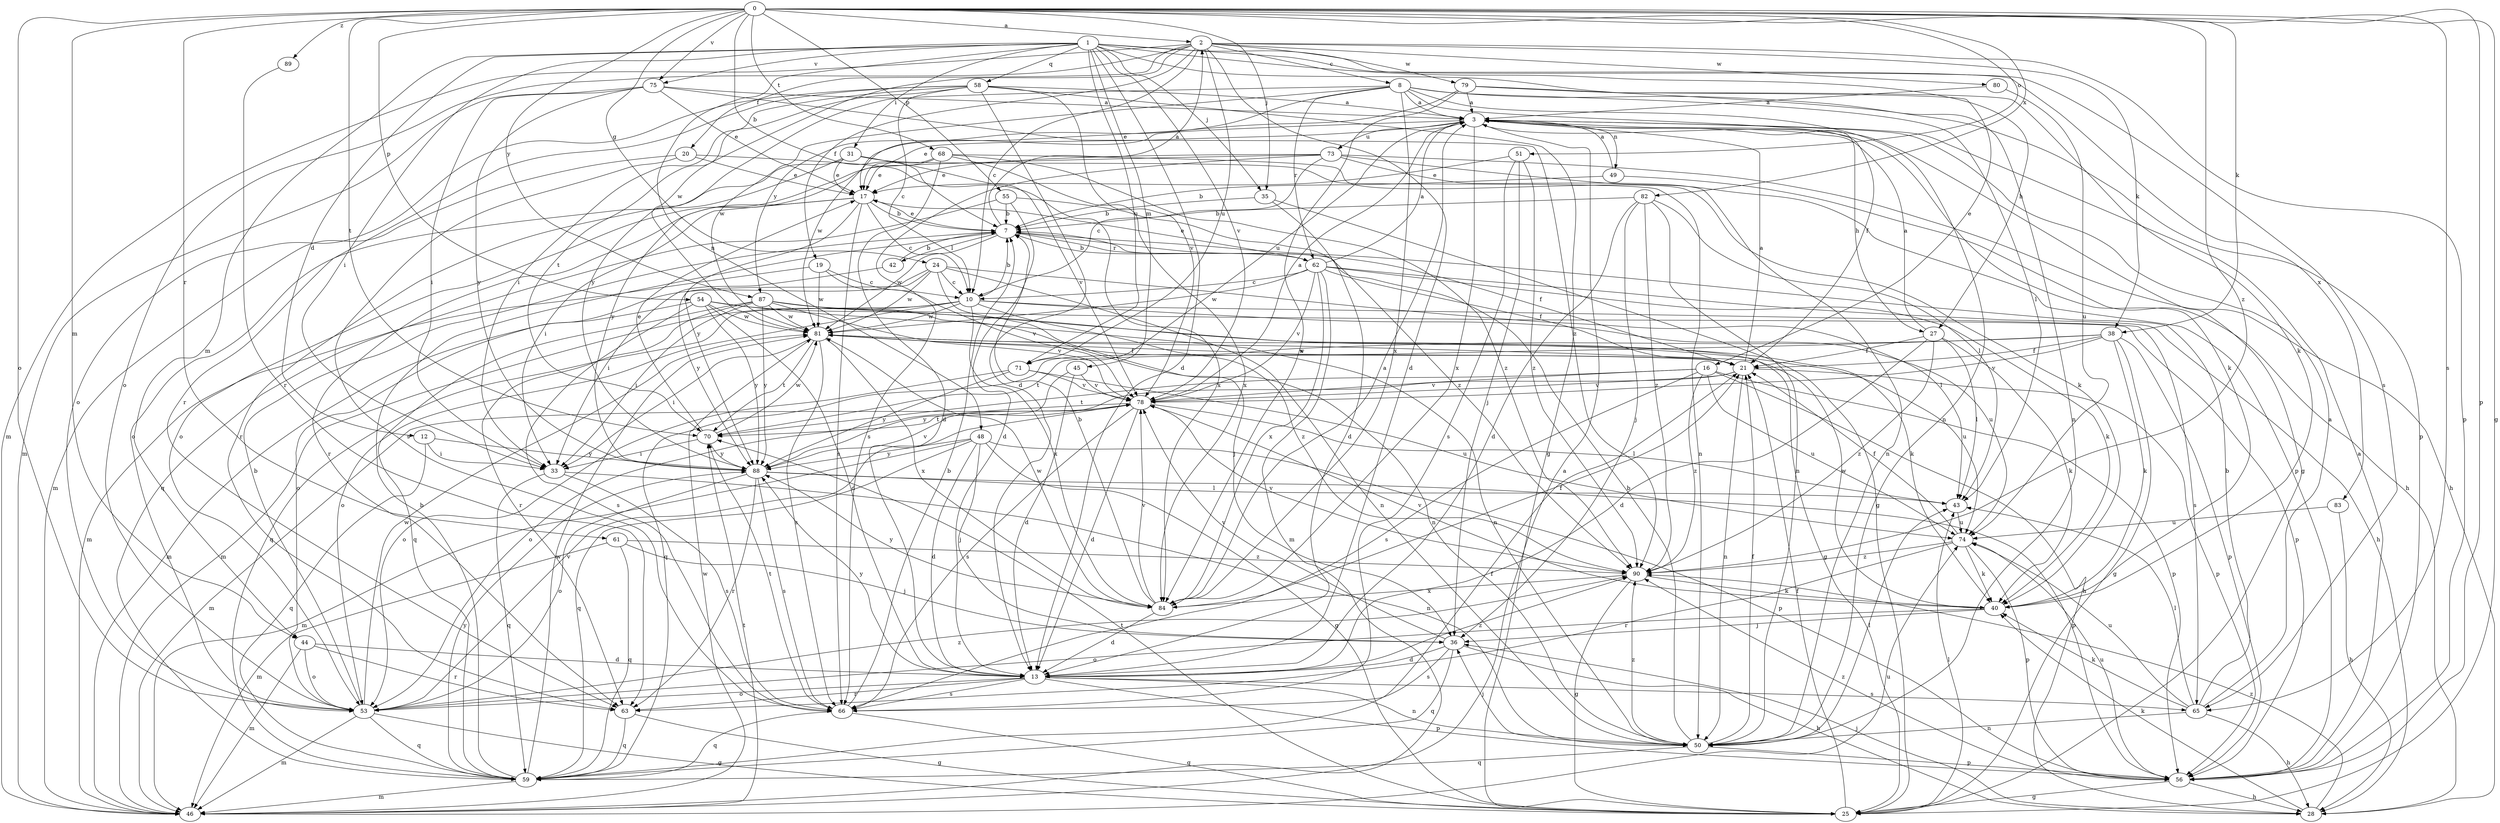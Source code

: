 strict digraph  {
0;
1;
2;
3;
7;
8;
10;
12;
13;
16;
17;
19;
20;
21;
24;
25;
27;
28;
31;
33;
35;
36;
38;
40;
42;
43;
44;
45;
46;
48;
49;
50;
51;
53;
54;
55;
56;
58;
59;
61;
62;
63;
65;
66;
68;
70;
71;
73;
74;
75;
78;
79;
80;
81;
82;
83;
84;
87;
88;
89;
90;
0 -> 2  [label=a];
0 -> 7  [label=b];
0 -> 24  [label=g];
0 -> 25  [label=g];
0 -> 35  [label=j];
0 -> 38  [label=k];
0 -> 44  [label=m];
0 -> 51  [label=o];
0 -> 53  [label=o];
0 -> 54  [label=p];
0 -> 55  [label=p];
0 -> 56  [label=p];
0 -> 61  [label=r];
0 -> 65  [label=s];
0 -> 68  [label=t];
0 -> 70  [label=t];
0 -> 75  [label=v];
0 -> 82  [label=x];
0 -> 87  [label=y];
0 -> 89  [label=z];
0 -> 90  [label=z];
1 -> 12  [label=d];
1 -> 13  [label=d];
1 -> 16  [label=e];
1 -> 27  [label=h];
1 -> 31  [label=i];
1 -> 33  [label=i];
1 -> 35  [label=j];
1 -> 44  [label=m];
1 -> 45  [label=m];
1 -> 48  [label=n];
1 -> 58  [label=q];
1 -> 65  [label=s];
1 -> 71  [label=u];
1 -> 75  [label=v];
1 -> 78  [label=v];
1 -> 83  [label=x];
2 -> 8  [label=c];
2 -> 10  [label=c];
2 -> 13  [label=d];
2 -> 19  [label=f];
2 -> 20  [label=f];
2 -> 38  [label=k];
2 -> 46  [label=m];
2 -> 53  [label=o];
2 -> 56  [label=p];
2 -> 71  [label=u];
2 -> 79  [label=w];
2 -> 80  [label=w];
2 -> 81  [label=w];
3 -> 17  [label=e];
3 -> 25  [label=g];
3 -> 27  [label=h];
3 -> 40  [label=k];
3 -> 49  [label=n];
3 -> 71  [label=u];
3 -> 73  [label=u];
3 -> 81  [label=w];
3 -> 84  [label=x];
7 -> 2  [label=a];
7 -> 17  [label=e];
7 -> 21  [label=f];
7 -> 42  [label=l];
7 -> 62  [label=r];
7 -> 81  [label=w];
8 -> 3  [label=a];
8 -> 21  [label=f];
8 -> 43  [label=l];
8 -> 50  [label=n];
8 -> 56  [label=p];
8 -> 62  [label=r];
8 -> 81  [label=w];
8 -> 84  [label=x];
8 -> 87  [label=y];
8 -> 88  [label=y];
10 -> 7  [label=b];
10 -> 46  [label=m];
10 -> 53  [label=o];
10 -> 59  [label=q];
10 -> 65  [label=s];
10 -> 74  [label=u];
10 -> 81  [label=w];
10 -> 84  [label=x];
10 -> 90  [label=z];
12 -> 33  [label=i];
12 -> 59  [label=q];
12 -> 88  [label=y];
13 -> 50  [label=n];
13 -> 53  [label=o];
13 -> 56  [label=p];
13 -> 63  [label=r];
13 -> 65  [label=s];
13 -> 66  [label=s];
13 -> 88  [label=y];
13 -> 90  [label=z];
16 -> 28  [label=h];
16 -> 56  [label=p];
16 -> 66  [label=s];
16 -> 70  [label=t];
16 -> 74  [label=u];
16 -> 78  [label=v];
16 -> 90  [label=z];
17 -> 7  [label=b];
17 -> 10  [label=c];
17 -> 33  [label=i];
17 -> 63  [label=r];
17 -> 66  [label=s];
17 -> 88  [label=y];
19 -> 10  [label=c];
19 -> 46  [label=m];
19 -> 78  [label=v];
19 -> 81  [label=w];
20 -> 17  [label=e];
20 -> 46  [label=m];
20 -> 66  [label=s];
20 -> 84  [label=x];
21 -> 3  [label=a];
21 -> 50  [label=n];
21 -> 53  [label=o];
21 -> 56  [label=p];
21 -> 78  [label=v];
21 -> 81  [label=w];
24 -> 10  [label=c];
24 -> 36  [label=j];
24 -> 43  [label=l];
24 -> 50  [label=n];
24 -> 53  [label=o];
24 -> 81  [label=w];
24 -> 88  [label=y];
25 -> 21  [label=f];
25 -> 43  [label=l];
25 -> 70  [label=t];
27 -> 3  [label=a];
27 -> 13  [label=d];
27 -> 21  [label=f];
27 -> 40  [label=k];
27 -> 43  [label=l];
27 -> 90  [label=z];
28 -> 36  [label=j];
28 -> 40  [label=k];
28 -> 90  [label=z];
31 -> 17  [label=e];
31 -> 50  [label=n];
31 -> 53  [label=o];
31 -> 63  [label=r];
31 -> 78  [label=v];
33 -> 50  [label=n];
33 -> 59  [label=q];
33 -> 66  [label=s];
35 -> 7  [label=b];
35 -> 13  [label=d];
35 -> 25  [label=g];
36 -> 13  [label=d];
36 -> 28  [label=h];
36 -> 59  [label=q];
36 -> 66  [label=s];
36 -> 78  [label=v];
38 -> 21  [label=f];
38 -> 25  [label=g];
38 -> 40  [label=k];
38 -> 56  [label=p];
38 -> 59  [label=q];
38 -> 70  [label=t];
38 -> 78  [label=v];
40 -> 36  [label=j];
40 -> 53  [label=o];
40 -> 78  [label=v];
40 -> 81  [label=w];
42 -> 7  [label=b];
42 -> 33  [label=i];
43 -> 74  [label=u];
44 -> 13  [label=d];
44 -> 46  [label=m];
44 -> 53  [label=o];
44 -> 63  [label=r];
45 -> 13  [label=d];
45 -> 78  [label=v];
45 -> 88  [label=y];
46 -> 3  [label=a];
46 -> 70  [label=t];
46 -> 74  [label=u];
46 -> 81  [label=w];
48 -> 13  [label=d];
48 -> 25  [label=g];
48 -> 36  [label=j];
48 -> 46  [label=m];
48 -> 56  [label=p];
48 -> 59  [label=q];
48 -> 88  [label=y];
49 -> 3  [label=a];
49 -> 7  [label=b];
49 -> 28  [label=h];
50 -> 7  [label=b];
50 -> 21  [label=f];
50 -> 36  [label=j];
50 -> 43  [label=l];
50 -> 56  [label=p];
50 -> 59  [label=q];
50 -> 90  [label=z];
51 -> 17  [label=e];
51 -> 36  [label=j];
51 -> 66  [label=s];
51 -> 90  [label=z];
53 -> 7  [label=b];
53 -> 25  [label=g];
53 -> 46  [label=m];
53 -> 59  [label=q];
53 -> 78  [label=v];
53 -> 81  [label=w];
53 -> 90  [label=z];
54 -> 13  [label=d];
54 -> 40  [label=k];
54 -> 46  [label=m];
54 -> 50  [label=n];
54 -> 66  [label=s];
54 -> 81  [label=w];
54 -> 88  [label=y];
55 -> 7  [label=b];
55 -> 13  [label=d];
55 -> 59  [label=q];
55 -> 90  [label=z];
56 -> 3  [label=a];
56 -> 25  [label=g];
56 -> 28  [label=h];
56 -> 74  [label=u];
56 -> 90  [label=z];
58 -> 3  [label=a];
58 -> 10  [label=c];
58 -> 13  [label=d];
58 -> 25  [label=g];
58 -> 33  [label=i];
58 -> 53  [label=o];
58 -> 63  [label=r];
58 -> 70  [label=t];
58 -> 78  [label=v];
59 -> 7  [label=b];
59 -> 21  [label=f];
59 -> 46  [label=m];
59 -> 81  [label=w];
59 -> 88  [label=y];
61 -> 36  [label=j];
61 -> 46  [label=m];
61 -> 59  [label=q];
61 -> 90  [label=z];
62 -> 3  [label=a];
62 -> 7  [label=b];
62 -> 10  [label=c];
62 -> 17  [label=e];
62 -> 21  [label=f];
62 -> 28  [label=h];
62 -> 40  [label=k];
62 -> 46  [label=m];
62 -> 78  [label=v];
62 -> 81  [label=w];
62 -> 84  [label=x];
63 -> 25  [label=g];
63 -> 59  [label=q];
65 -> 3  [label=a];
65 -> 7  [label=b];
65 -> 28  [label=h];
65 -> 40  [label=k];
65 -> 43  [label=l];
65 -> 50  [label=n];
65 -> 74  [label=u];
66 -> 7  [label=b];
66 -> 25  [label=g];
66 -> 59  [label=q];
66 -> 70  [label=t];
68 -> 13  [label=d];
68 -> 17  [label=e];
68 -> 40  [label=k];
68 -> 84  [label=x];
68 -> 88  [label=y];
68 -> 90  [label=z];
70 -> 17  [label=e];
70 -> 33  [label=i];
70 -> 81  [label=w];
70 -> 88  [label=y];
71 -> 53  [label=o];
71 -> 74  [label=u];
71 -> 78  [label=v];
71 -> 88  [label=y];
73 -> 10  [label=c];
73 -> 17  [label=e];
73 -> 28  [label=h];
73 -> 50  [label=n];
73 -> 53  [label=o];
73 -> 56  [label=p];
73 -> 66  [label=s];
74 -> 21  [label=f];
74 -> 40  [label=k];
74 -> 56  [label=p];
74 -> 63  [label=r];
74 -> 90  [label=z];
75 -> 3  [label=a];
75 -> 17  [label=e];
75 -> 33  [label=i];
75 -> 46  [label=m];
75 -> 88  [label=y];
75 -> 90  [label=z];
78 -> 3  [label=a];
78 -> 13  [label=d];
78 -> 43  [label=l];
78 -> 46  [label=m];
78 -> 66  [label=s];
78 -> 70  [label=t];
79 -> 3  [label=a];
79 -> 17  [label=e];
79 -> 40  [label=k];
79 -> 50  [label=n];
79 -> 84  [label=x];
80 -> 3  [label=a];
80 -> 74  [label=u];
81 -> 21  [label=f];
81 -> 33  [label=i];
81 -> 66  [label=s];
81 -> 70  [label=t];
81 -> 74  [label=u];
81 -> 84  [label=x];
82 -> 7  [label=b];
82 -> 13  [label=d];
82 -> 36  [label=j];
82 -> 43  [label=l];
82 -> 50  [label=n];
82 -> 90  [label=z];
83 -> 28  [label=h];
83 -> 74  [label=u];
84 -> 3  [label=a];
84 -> 7  [label=b];
84 -> 13  [label=d];
84 -> 21  [label=f];
84 -> 78  [label=v];
84 -> 81  [label=w];
84 -> 88  [label=y];
87 -> 25  [label=g];
87 -> 33  [label=i];
87 -> 50  [label=n];
87 -> 56  [label=p];
87 -> 59  [label=q];
87 -> 63  [label=r];
87 -> 78  [label=v];
87 -> 81  [label=w];
87 -> 88  [label=y];
88 -> 43  [label=l];
88 -> 53  [label=o];
88 -> 56  [label=p];
88 -> 63  [label=r];
88 -> 66  [label=s];
88 -> 78  [label=v];
89 -> 63  [label=r];
90 -> 25  [label=g];
90 -> 40  [label=k];
90 -> 78  [label=v];
90 -> 84  [label=x];
}
